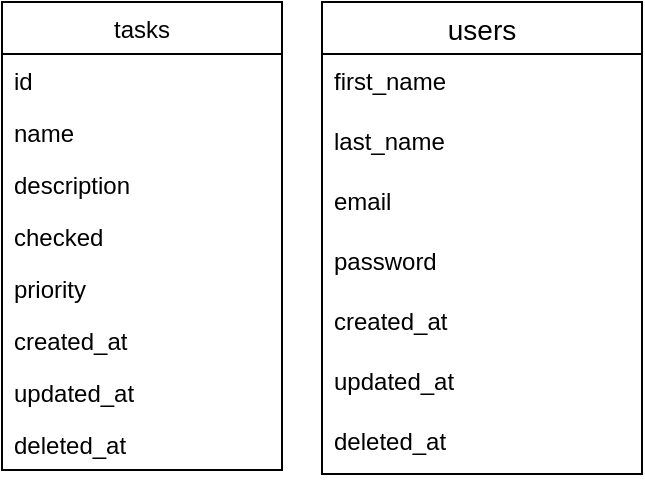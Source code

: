 <mxfile version="15.2.7" type="device"><diagram id="YFqyJ-fUYfEdJcapyB9y" name="Page-1"><mxGraphModel dx="946" dy="614" grid="1" gridSize="10" guides="1" tooltips="1" connect="1" arrows="1" fold="1" page="1" pageScale="1" pageWidth="827" pageHeight="1169" math="0" shadow="0"><root><mxCell id="0"/><mxCell id="1" parent="0"/><mxCell id="g6BHddB0NEGIAilOCx5B-2" value="tasks" style="swimlane;fontStyle=0;childLayout=stackLayout;horizontal=1;startSize=26;horizontalStack=0;resizeParent=1;resizeParentMax=0;resizeLast=0;collapsible=1;marginBottom=0;" parent="1" vertex="1"><mxGeometry x="40" y="40" width="140" height="234" as="geometry"/></mxCell><mxCell id="g6BHddB0NEGIAilOCx5B-3" value="id" style="text;strokeColor=none;fillColor=none;align=left;verticalAlign=top;spacingLeft=4;spacingRight=4;overflow=hidden;rotatable=0;points=[[0,0.5],[1,0.5]];portConstraint=eastwest;" parent="g6BHddB0NEGIAilOCx5B-2" vertex="1"><mxGeometry y="26" width="140" height="26" as="geometry"/></mxCell><mxCell id="g6BHddB0NEGIAilOCx5B-4" value="name" style="text;strokeColor=none;fillColor=none;align=left;verticalAlign=top;spacingLeft=4;spacingRight=4;overflow=hidden;rotatable=0;points=[[0,0.5],[1,0.5]];portConstraint=eastwest;" parent="g6BHddB0NEGIAilOCx5B-2" vertex="1"><mxGeometry y="52" width="140" height="26" as="geometry"/></mxCell><mxCell id="g6BHddB0NEGIAilOCx5B-5" value="description" style="text;strokeColor=none;fillColor=none;align=left;verticalAlign=top;spacingLeft=4;spacingRight=4;overflow=hidden;rotatable=0;points=[[0,0.5],[1,0.5]];portConstraint=eastwest;" parent="g6BHddB0NEGIAilOCx5B-2" vertex="1"><mxGeometry y="78" width="140" height="26" as="geometry"/></mxCell><mxCell id="g6BHddB0NEGIAilOCx5B-6" value="checked" style="text;strokeColor=none;fillColor=none;align=left;verticalAlign=top;spacingLeft=4;spacingRight=4;overflow=hidden;rotatable=0;points=[[0,0.5],[1,0.5]];portConstraint=eastwest;" parent="g6BHddB0NEGIAilOCx5B-2" vertex="1"><mxGeometry y="104" width="140" height="26" as="geometry"/></mxCell><mxCell id="g6BHddB0NEGIAilOCx5B-8" value="priority&#10;&#10;" style="text;strokeColor=none;fillColor=none;align=left;verticalAlign=top;spacingLeft=4;spacingRight=4;overflow=hidden;rotatable=0;points=[[0,0.5],[1,0.5]];portConstraint=eastwest;" parent="g6BHddB0NEGIAilOCx5B-2" vertex="1"><mxGeometry y="130" width="140" height="26" as="geometry"/></mxCell><mxCell id="nW7MrArXHHhut0p6sv-0-3" value="created_at" style="text;strokeColor=none;fillColor=none;align=left;verticalAlign=top;spacingLeft=4;spacingRight=4;overflow=hidden;rotatable=0;points=[[0,0.5],[1,0.5]];portConstraint=eastwest;" parent="g6BHddB0NEGIAilOCx5B-2" vertex="1"><mxGeometry y="156" width="140" height="26" as="geometry"/></mxCell><mxCell id="nW7MrArXHHhut0p6sv-0-4" value="updated_at" style="text;strokeColor=none;fillColor=none;align=left;verticalAlign=top;spacingLeft=4;spacingRight=4;overflow=hidden;rotatable=0;points=[[0,0.5],[1,0.5]];portConstraint=eastwest;" parent="g6BHddB0NEGIAilOCx5B-2" vertex="1"><mxGeometry y="182" width="140" height="26" as="geometry"/></mxCell><mxCell id="nW7MrArXHHhut0p6sv-0-5" value="deleted_at" style="text;strokeColor=none;fillColor=none;align=left;verticalAlign=top;spacingLeft=4;spacingRight=4;overflow=hidden;rotatable=0;points=[[0,0.5],[1,0.5]];portConstraint=eastwest;" parent="g6BHddB0NEGIAilOCx5B-2" vertex="1"><mxGeometry y="208" width="140" height="26" as="geometry"/></mxCell><mxCell id="U0wcz6s_nuzu5EjwG4KR-1" value="users" style="swimlane;fontStyle=0;childLayout=stackLayout;horizontal=1;startSize=26;horizontalStack=0;resizeParent=1;resizeParentMax=0;resizeLast=0;collapsible=1;marginBottom=0;align=center;fontSize=14;" vertex="1" parent="1"><mxGeometry x="200" y="40" width="160" height="236" as="geometry"/></mxCell><mxCell id="U0wcz6s_nuzu5EjwG4KR-2" value="first_name" style="text;strokeColor=none;fillColor=none;spacingLeft=4;spacingRight=4;overflow=hidden;rotatable=0;points=[[0,0.5],[1,0.5]];portConstraint=eastwest;fontSize=12;" vertex="1" parent="U0wcz6s_nuzu5EjwG4KR-1"><mxGeometry y="26" width="160" height="30" as="geometry"/></mxCell><mxCell id="U0wcz6s_nuzu5EjwG4KR-3" value="last_name" style="text;strokeColor=none;fillColor=none;spacingLeft=4;spacingRight=4;overflow=hidden;rotatable=0;points=[[0,0.5],[1,0.5]];portConstraint=eastwest;fontSize=12;" vertex="1" parent="U0wcz6s_nuzu5EjwG4KR-1"><mxGeometry y="56" width="160" height="30" as="geometry"/></mxCell><mxCell id="U0wcz6s_nuzu5EjwG4KR-4" value="email" style="text;strokeColor=none;fillColor=none;spacingLeft=4;spacingRight=4;overflow=hidden;rotatable=0;points=[[0,0.5],[1,0.5]];portConstraint=eastwest;fontSize=12;" vertex="1" parent="U0wcz6s_nuzu5EjwG4KR-1"><mxGeometry y="86" width="160" height="30" as="geometry"/></mxCell><mxCell id="U0wcz6s_nuzu5EjwG4KR-5" value="password" style="text;strokeColor=none;fillColor=none;spacingLeft=4;spacingRight=4;overflow=hidden;rotatable=0;points=[[0,0.5],[1,0.5]];portConstraint=eastwest;fontSize=12;" vertex="1" parent="U0wcz6s_nuzu5EjwG4KR-1"><mxGeometry y="116" width="160" height="30" as="geometry"/></mxCell><mxCell id="U0wcz6s_nuzu5EjwG4KR-6" value="created_at" style="text;strokeColor=none;fillColor=none;spacingLeft=4;spacingRight=4;overflow=hidden;rotatable=0;points=[[0,0.5],[1,0.5]];portConstraint=eastwest;fontSize=12;" vertex="1" parent="U0wcz6s_nuzu5EjwG4KR-1"><mxGeometry y="146" width="160" height="30" as="geometry"/></mxCell><mxCell id="U0wcz6s_nuzu5EjwG4KR-7" value="updated_at" style="text;strokeColor=none;fillColor=none;spacingLeft=4;spacingRight=4;overflow=hidden;rotatable=0;points=[[0,0.5],[1,0.5]];portConstraint=eastwest;fontSize=12;" vertex="1" parent="U0wcz6s_nuzu5EjwG4KR-1"><mxGeometry y="176" width="160" height="30" as="geometry"/></mxCell><mxCell id="U0wcz6s_nuzu5EjwG4KR-8" value="deleted_at" style="text;strokeColor=none;fillColor=none;spacingLeft=4;spacingRight=4;overflow=hidden;rotatable=0;points=[[0,0.5],[1,0.5]];portConstraint=eastwest;fontSize=12;" vertex="1" parent="U0wcz6s_nuzu5EjwG4KR-1"><mxGeometry y="206" width="160" height="30" as="geometry"/></mxCell></root></mxGraphModel></diagram></mxfile>
